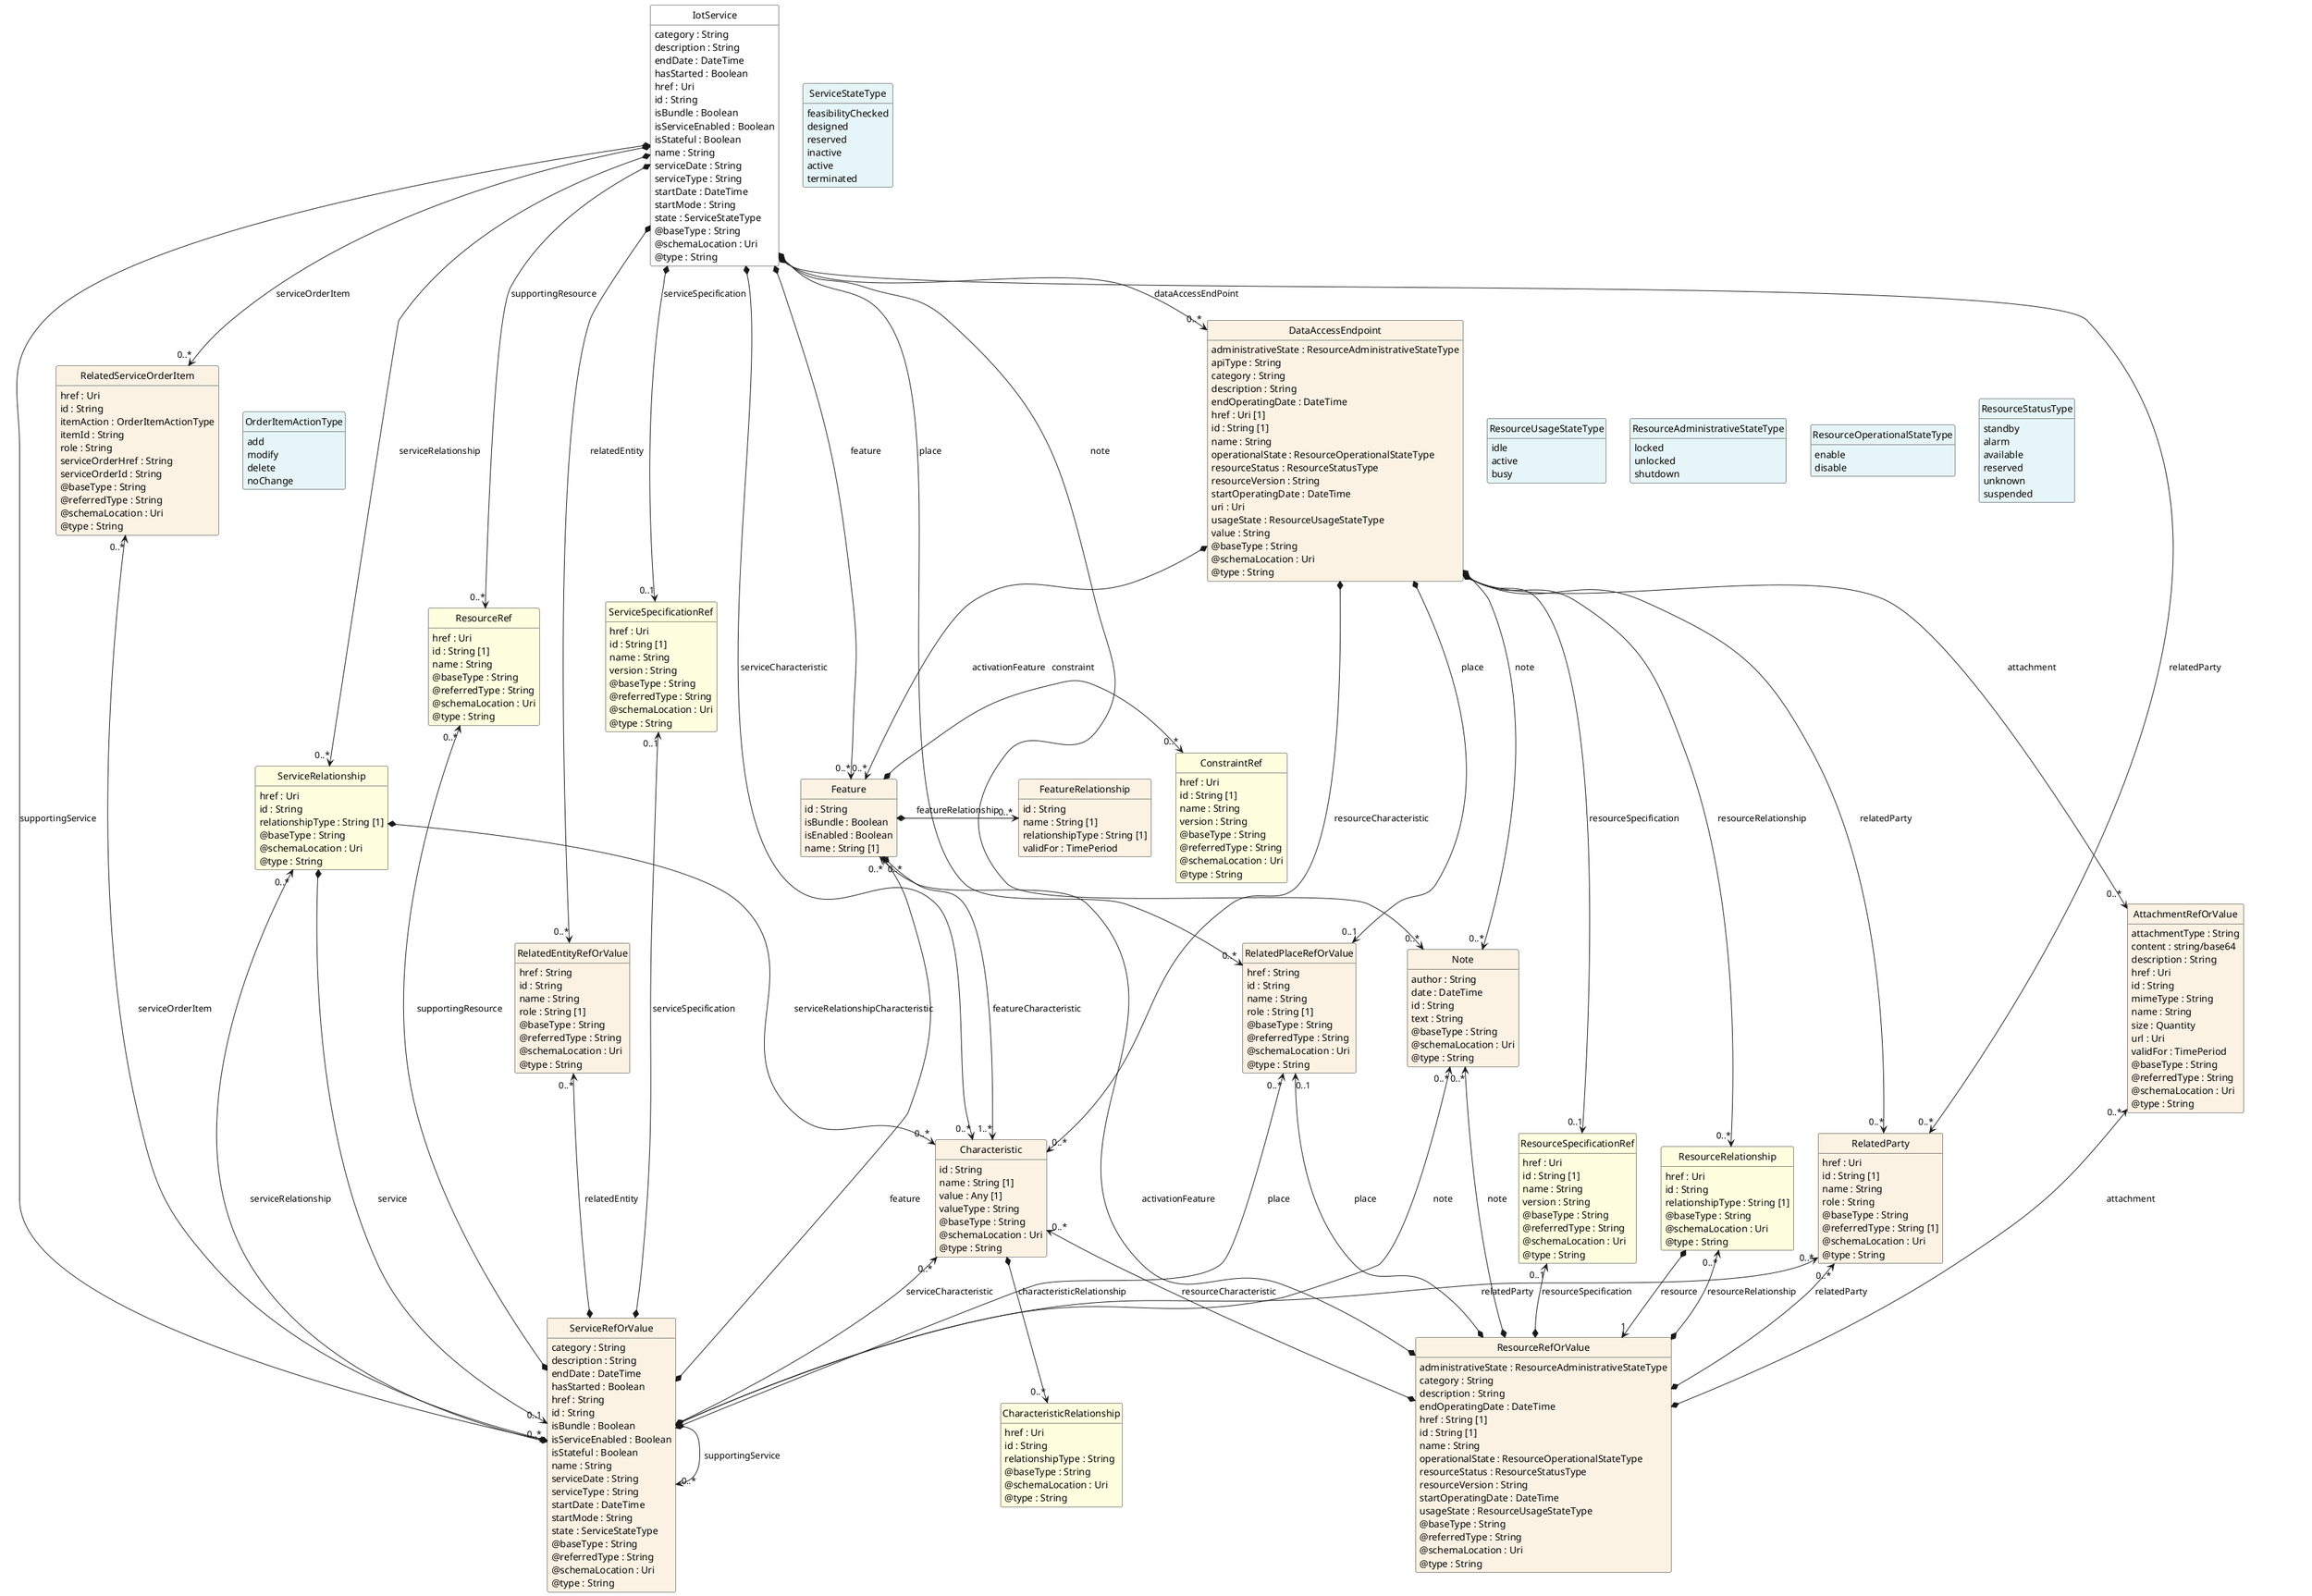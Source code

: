 @startuml
hide circle
hide methods
hide stereotype
show <<Enumeration>> stereotype
skinparam class {
   BackgroundColor<<Enumeration>> #E6F5F7
   BackgroundColor<<Ref>> #FFFFE0
   BackgroundColor<<Pivot>> #FFFFFFF
   BackgroundColor<<SimpleType>> #E2F0DA
   BackgroundColor #FCF2E3
}

class IotService <<Pivot>> {
    category : String
    description : String
    endDate : DateTime
    hasStarted : Boolean
    href : Uri
    id : String
    isBundle : Boolean
    isServiceEnabled : Boolean
    isStateful : Boolean
    name : String
    serviceDate : String
    serviceType : String
    startDate : DateTime
    startMode : String
    state : ServiceStateType
    @baseType : String
    @schemaLocation : Uri
    @type : String
}

class Note  {
    author : String
    date : DateTime
    id : String
    text : String
    @baseType : String
    @schemaLocation : Uri
    @type : String
}

class ResourceRef  <<Ref>> {
    href : Uri
    id : String [1]
    name : String
    @baseType : String
    @referredType : String
    @schemaLocation : Uri
    @type : String
}

class RelatedServiceOrderItem  {
    href : Uri
    id : String
    itemAction : OrderItemActionType
    itemId : String
    role : String
    serviceOrderHref : String
    serviceOrderId : String
    @baseType : String
    @referredType : String
    @schemaLocation : Uri
    @type : String
}

class OrderItemActionType <<Enumeration>> {
    add
    modify
    delete
    noChange
}

class ServiceRelationship  <<Ref>> {
    href : Uri
    id : String
    relationshipType : String [1]
    @baseType : String
    @schemaLocation : Uri
    @type : String
}

class Characteristic  {
    id : String
    name : String [1]
    value : Any [1]
    valueType : String
    @baseType : String
    @schemaLocation : Uri
    @type : String
}

class CharacteristicRelationship  <<Ref>> {
    href : Uri
    id : String
    relationshipType : String
    @baseType : String
    @schemaLocation : Uri
    @type : String
}

class ServiceRefOrValue  {
    category : String
    description : String
    endDate : DateTime
    hasStarted : Boolean
    href : String
    id : String
    isBundle : Boolean
    isServiceEnabled : Boolean
    isStateful : Boolean
    name : String
    serviceDate : String
    serviceType : String
    startDate : DateTime
    startMode : String
    state : ServiceStateType
    @baseType : String
    @referredType : String
    @schemaLocation : Uri
    @type : String
}

class Feature  {
    id : String
    isBundle : Boolean
    isEnabled : Boolean
    name : String [1]
}

class ConstraintRef  <<Ref>> {
    href : Uri
    id : String [1]
    name : String
    version : String
    @baseType : String
    @referredType : String
    @schemaLocation : Uri
    @type : String
}

class FeatureRelationship  {
    id : String
    name : String [1]
    relationshipType : String [1]
    validFor : TimePeriod
}

class RelatedPlaceRefOrValue  {
    href : String
    id : String
    name : String
    role : String [1]
    @baseType : String
    @referredType : String
    @schemaLocation : Uri
    @type : String
}

class ServiceStateType <<Enumeration>> {
    feasibilityChecked
    designed
    reserved
    inactive
    active
    terminated
}

class RelatedEntityRefOrValue  {
    href : String
    id : String
    name : String
    role : String [1]
    @baseType : String
    @referredType : String
    @schemaLocation : Uri
    @type : String
}

class ServiceSpecificationRef  <<Ref>> {
    href : Uri
    id : String [1]
    name : String
    version : String
    @baseType : String
    @referredType : String
    @schemaLocation : Uri
    @type : String
}

class RelatedParty  {
    href : Uri
    id : String [1]
    name : String
    role : String
    @baseType : String
    @referredType : String [1]
    @schemaLocation : Uri
    @type : String
}

class DataAccessEndpoint  {
    administrativeState : ResourceAdministrativeStateType
    apiType : String
    category : String
    description : String
    endOperatingDate : DateTime
    href : Uri [1]
    id : String [1]
    name : String
    operationalState : ResourceOperationalStateType
    resourceStatus : ResourceStatusType
    resourceVersion : String
    startOperatingDate : DateTime
    uri : Uri
    usageState : ResourceUsageStateType
    value : String
    @baseType : String
    @schemaLocation : Uri
    @type : String
}

class ResourceUsageStateType <<Enumeration>> {
    idle
    active
    busy
}

class AttachmentRefOrValue  {
    attachmentType : String
    content : string/base64
    description : String
    href : Uri
    id : String
    mimeType : String
    name : String
    size : Quantity
    url : Uri
    validFor : TimePeriod
    @baseType : String
    @referredType : String
    @schemaLocation : Uri
    @type : String
}

class ResourceAdministrativeStateType <<Enumeration>> {
    locked
    unlocked
    shutdown
}

class ResourceRelationship  <<Ref>> {
    href : Uri
    id : String
    relationshipType : String [1]
    @baseType : String
    @schemaLocation : Uri
    @type : String
}

class ResourceRefOrValue  {
    administrativeState : ResourceAdministrativeStateType
    category : String
    description : String
    endOperatingDate : DateTime
    href : String [1]
    id : String [1]
    name : String
    operationalState : ResourceOperationalStateType
    resourceStatus : ResourceStatusType
    resourceVersion : String
    startOperatingDate : DateTime
    usageState : ResourceUsageStateType
    @baseType : String
    @referredType : String
    @schemaLocation : Uri
    @type : String
}

class ResourceSpecificationRef  <<Ref>> {
    href : Uri
    id : String [1]
    name : String
    version : String
    @baseType : String
    @referredType : String
    @schemaLocation : Uri
    @type : String
}

class ResourceStatusType <<Enumeration>> {
    standby
    alarm
    available
    reserved
    unknown
    suspended
}

class ResourceOperationalStateType <<Enumeration>> {
    enable
    disable
}

IotService *-->  "0..*" RelatedEntityRefOrValue : relatedEntity

IotService *-->  "0..*" RelatedServiceOrderItem : serviceOrderItem

IotService *-->  "0..*" ResourceRef : supportingResource

IotService *-->  "0..1" ServiceSpecificationRef : serviceSpecification

IotService -right[hidden]-> ServiceStateType

IotService *-->  "0..*" Note : note

IotService *-->  "0..*" RelatedPlaceRefOrValue : place

IotService *-->  "0..*" RelatedParty : relatedParty

IotService *-->  "0..*" Characteristic : serviceCharacteristic

IotService *-->  "0..*" ServiceRelationship : serviceRelationship

IotService *-->  "0..*" Feature : feature

IotService *-->  "0..*" DataAccessEndpoint : dataAccessEndPoint

IotService *-->  "0..*" ServiceRefOrValue : supportingService

ServiceRefOrValue *-right-> "0..*" ServiceRefOrValue : supportingService

RelatedEntityRefOrValue "0..*" <--* ServiceRefOrValue : relatedEntity

RelatedServiceOrderItem "0..*" <--* ServiceRefOrValue : serviceOrderItem

ResourceRef "0..*" <--* ServiceRefOrValue : supportingResource

ServiceSpecificationRef "0..1" <--* ServiceRefOrValue : serviceSpecification

Note "0..*" <--* ServiceRefOrValue : note

Characteristic "0..*" <--* ServiceRefOrValue : serviceCharacteristic

RelatedPlaceRefOrValue "0..*" <--* ServiceRefOrValue : place

RelatedParty "0..*" <--* ServiceRefOrValue : relatedParty

ServiceRelationship *-->  "0..1" ServiceRefOrValue : service

ServiceRelationship "0..*" <--* ServiceRefOrValue : serviceRelationship

Feature "0..*" <--* ServiceRefOrValue : feature

Feature *-->  "1..*" Characteristic : featureCharacteristic

RelatedServiceOrderItem -right[hidden]-> OrderItemActionType

ServiceRelationship *-->  "0..*" Characteristic : serviceRelationshipCharacteristic

DataAccessEndpoint *-->  "0..*" Note : note

DataAccessEndpoint *-->  "0..*" Characteristic : resourceCharacteristic

DataAccessEndpoint *-->  "0..1" RelatedPlaceRefOrValue : place

DataAccessEndpoint *-->  "0..*" RelatedParty : relatedParty

DataAccessEndpoint *-->  "0..*" Feature : activationFeature

DataAccessEndpoint *-->  "0..*" AttachmentRefOrValue : attachment

DataAccessEndpoint *-->  "0..*" ResourceRelationship : resourceRelationship

DataAccessEndpoint *-->  "0..1" ResourceSpecificationRef : resourceSpecification

DataAccessEndpoint -right[hidden]-> ResourceUsageStateType

ResourceUsageStateType -right[hidden]-> ResourceAdministrativeStateType

ResourceAdministrativeStateType -right[hidden]-> ResourceOperationalStateType

ResourceOperationalStateType -right[hidden]-> ResourceStatusType

Note "0..*" <--* ResourceRefOrValue : note

ResourceRelationship *-->  "1" ResourceRefOrValue : resource

ResourceRelationship "0..*" <--* ResourceRefOrValue : resourceRelationship

AttachmentRefOrValue "0..*" <--* ResourceRefOrValue : attachment

ResourceSpecificationRef "0..1" <--* ResourceRefOrValue : resourceSpecification

Characteristic "0..*" <--* ResourceRefOrValue : resourceCharacteristic

RelatedPlaceRefOrValue "0..1" <--* ResourceRefOrValue : place

RelatedParty "0..*" <--* ResourceRefOrValue : relatedParty

Feature "0..*" <--* ResourceRefOrValue : activationFeature

ConstraintRef "0..*" <-left-* Feature : constraint

Feature *-right-> "0..*" FeatureRelationship : featureRelationship

Characteristic *-->  "0..*" CharacteristicRelationship : characteristicRelationship

@enduml